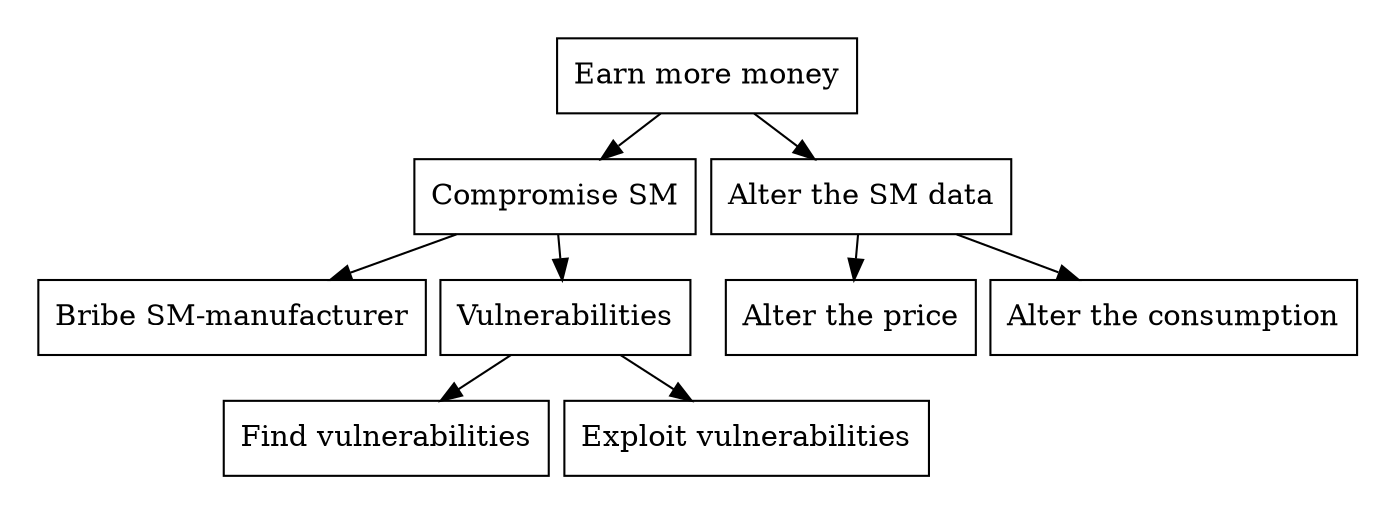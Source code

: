 digraph G {

graph[ center=true, margin=0.2, nodesep=0.1, ranksep=0.3]
node[ shape=rectangle];

	root[label="Earn more money", shape=AND];
	compromise_sm[label="Compromise SM", shape=OR];
	alter_data[label="Alter the SM data", shape=OR];
	bribe[label="Bribe SM-manufacturer"];
	vulnerabilities[label="Vulnerabilities", shape=AND];
	find[label="Find vulnerabilities"];
	exploit[label="Exploit vulnerabilities"];
	alter_price[label="Alter the price"];
	alter_consumption[label="Alter the consumption"];

	root -> compromise_sm, alter_data;
	compromise_sm -> bribe, vulnerabilities;
	vulnerabilities -> find, exploit;
	alter_data -> alter_price, alter_consumption;
	}